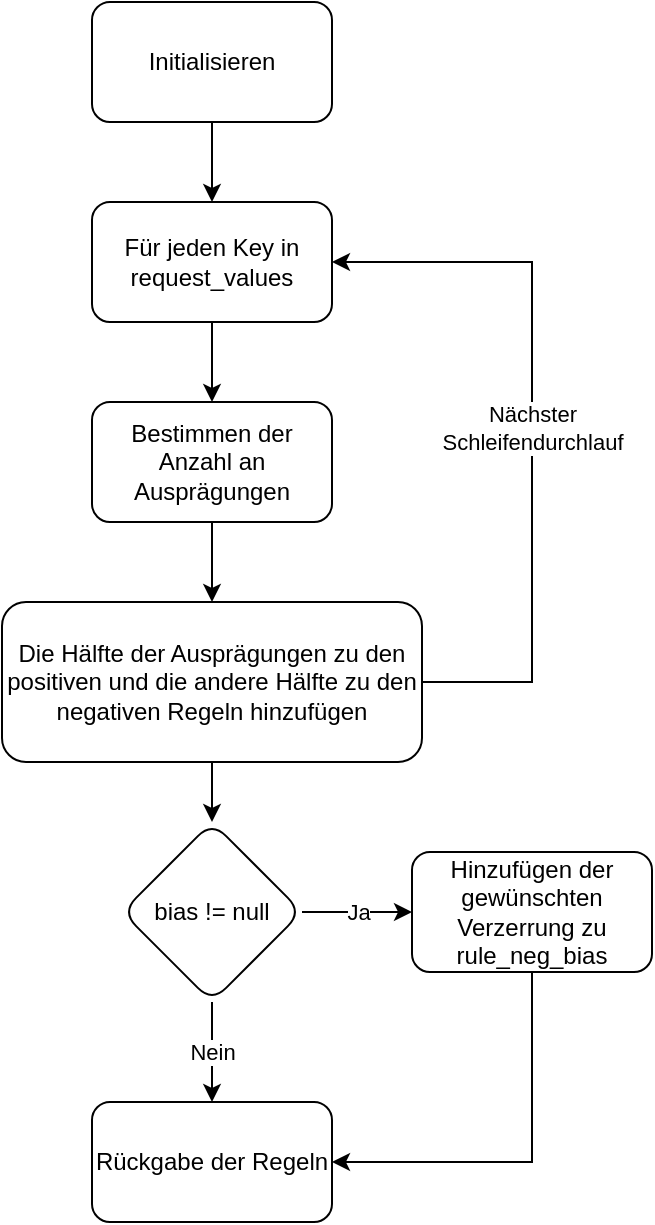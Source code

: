 <mxfile version="18.0.2" type="device"><diagram id="-KjyjV7RrGyhBpOAeS95" name="Page-1"><mxGraphModel dx="1422" dy="794" grid="1" gridSize="10" guides="1" tooltips="1" connect="1" arrows="1" fold="1" page="1" pageScale="1" pageWidth="827" pageHeight="1169" math="0" shadow="0"><root><mxCell id="0"/><mxCell id="1" parent="0"/><mxCell id="5fTOt7sdNIwb__V77FNv-4" value="" style="edgeStyle=orthogonalEdgeStyle;rounded=0;orthogonalLoop=1;jettySize=auto;html=1;" edge="1" parent="1" source="5fTOt7sdNIwb__V77FNv-2" target="5fTOt7sdNIwb__V77FNv-3"><mxGeometry relative="1" as="geometry"/></mxCell><mxCell id="5fTOt7sdNIwb__V77FNv-2" value="Initialisieren" style="rounded=1;whiteSpace=wrap;html=1;" vertex="1" parent="1"><mxGeometry x="280" y="120" width="120" height="60" as="geometry"/></mxCell><mxCell id="5fTOt7sdNIwb__V77FNv-6" value="" style="edgeStyle=orthogonalEdgeStyle;rounded=0;orthogonalLoop=1;jettySize=auto;html=1;" edge="1" parent="1" source="5fTOt7sdNIwb__V77FNv-3" target="5fTOt7sdNIwb__V77FNv-5"><mxGeometry relative="1" as="geometry"/></mxCell><mxCell id="5fTOt7sdNIwb__V77FNv-3" value="Für jeden Key in request_values" style="rounded=1;whiteSpace=wrap;html=1;" vertex="1" parent="1"><mxGeometry x="280" y="220" width="120" height="60" as="geometry"/></mxCell><mxCell id="5fTOt7sdNIwb__V77FNv-8" value="" style="edgeStyle=orthogonalEdgeStyle;rounded=0;orthogonalLoop=1;jettySize=auto;html=1;" edge="1" parent="1" source="5fTOt7sdNIwb__V77FNv-5" target="5fTOt7sdNIwb__V77FNv-7"><mxGeometry relative="1" as="geometry"/></mxCell><mxCell id="5fTOt7sdNIwb__V77FNv-5" value="Bestimmen der Anzahl an Ausprägungen" style="rounded=1;whiteSpace=wrap;html=1;" vertex="1" parent="1"><mxGeometry x="280" y="320" width="120" height="60" as="geometry"/></mxCell><mxCell id="5fTOt7sdNIwb__V77FNv-11" value="Nächster &lt;br&gt;Schleifendurchlauf" style="edgeStyle=orthogonalEdgeStyle;rounded=0;orthogonalLoop=1;jettySize=auto;html=1;entryX=1;entryY=0.5;entryDx=0;entryDy=0;" edge="1" parent="1" source="5fTOt7sdNIwb__V77FNv-7" target="5fTOt7sdNIwb__V77FNv-3"><mxGeometry relative="1" as="geometry"><mxPoint x="340" y="300" as="targetPoint"/><Array as="points"><mxPoint x="500" y="460"/><mxPoint x="500" y="250"/></Array></mxGeometry></mxCell><mxCell id="5fTOt7sdNIwb__V77FNv-15" value="" style="edgeStyle=orthogonalEdgeStyle;rounded=0;orthogonalLoop=1;jettySize=auto;html=1;" edge="1" parent="1" source="5fTOt7sdNIwb__V77FNv-7" target="5fTOt7sdNIwb__V77FNv-14"><mxGeometry relative="1" as="geometry"/></mxCell><mxCell id="5fTOt7sdNIwb__V77FNv-7" value="Die Hälfte der Ausprägungen zu den positiven und die andere Hälfte zu den negativen Regeln hinzufügen" style="rounded=1;whiteSpace=wrap;html=1;" vertex="1" parent="1"><mxGeometry x="235" y="420" width="210" height="80" as="geometry"/></mxCell><mxCell id="5fTOt7sdNIwb__V77FNv-17" value="Nein" style="edgeStyle=orthogonalEdgeStyle;rounded=0;orthogonalLoop=1;jettySize=auto;html=1;" edge="1" parent="1" source="5fTOt7sdNIwb__V77FNv-14" target="5fTOt7sdNIwb__V77FNv-16"><mxGeometry relative="1" as="geometry"/></mxCell><mxCell id="5fTOt7sdNIwb__V77FNv-20" value="Ja" style="edgeStyle=orthogonalEdgeStyle;rounded=0;orthogonalLoop=1;jettySize=auto;html=1;" edge="1" parent="1" source="5fTOt7sdNIwb__V77FNv-14" target="5fTOt7sdNIwb__V77FNv-19"><mxGeometry relative="1" as="geometry"/></mxCell><mxCell id="5fTOt7sdNIwb__V77FNv-14" value="bias != null" style="rhombus;whiteSpace=wrap;html=1;rounded=1;" vertex="1" parent="1"><mxGeometry x="295" y="530" width="90" height="90" as="geometry"/></mxCell><mxCell id="5fTOt7sdNIwb__V77FNv-16" value="Rückgabe der Regeln" style="whiteSpace=wrap;html=1;rounded=1;" vertex="1" parent="1"><mxGeometry x="280" y="670" width="120" height="60" as="geometry"/></mxCell><mxCell id="5fTOt7sdNIwb__V77FNv-21" style="edgeStyle=orthogonalEdgeStyle;rounded=0;orthogonalLoop=1;jettySize=auto;html=1;entryX=1;entryY=0.5;entryDx=0;entryDy=0;" edge="1" parent="1" source="5fTOt7sdNIwb__V77FNv-19" target="5fTOt7sdNIwb__V77FNv-16"><mxGeometry relative="1" as="geometry"><Array as="points"><mxPoint x="500" y="700"/></Array></mxGeometry></mxCell><mxCell id="5fTOt7sdNIwb__V77FNv-19" value="Hinzufügen der gewünschten Verzerrung zu rule_neg_bias" style="whiteSpace=wrap;html=1;rounded=1;" vertex="1" parent="1"><mxGeometry x="440" y="545" width="120" height="60" as="geometry"/></mxCell></root></mxGraphModel></diagram></mxfile>